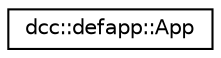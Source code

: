 digraph "类继承关系图"
{
  edge [fontname="Helvetica",fontsize="10",labelfontname="Helvetica",labelfontsize="10"];
  node [fontname="Helvetica",fontsize="10",shape=record];
  rankdir="LR";
  Node0 [label="dcc::defapp::App",height=0.2,width=0.4,color="black", fillcolor="white", style="filled",URL="$structdcc_1_1defapp_1_1_app.html"];
}
